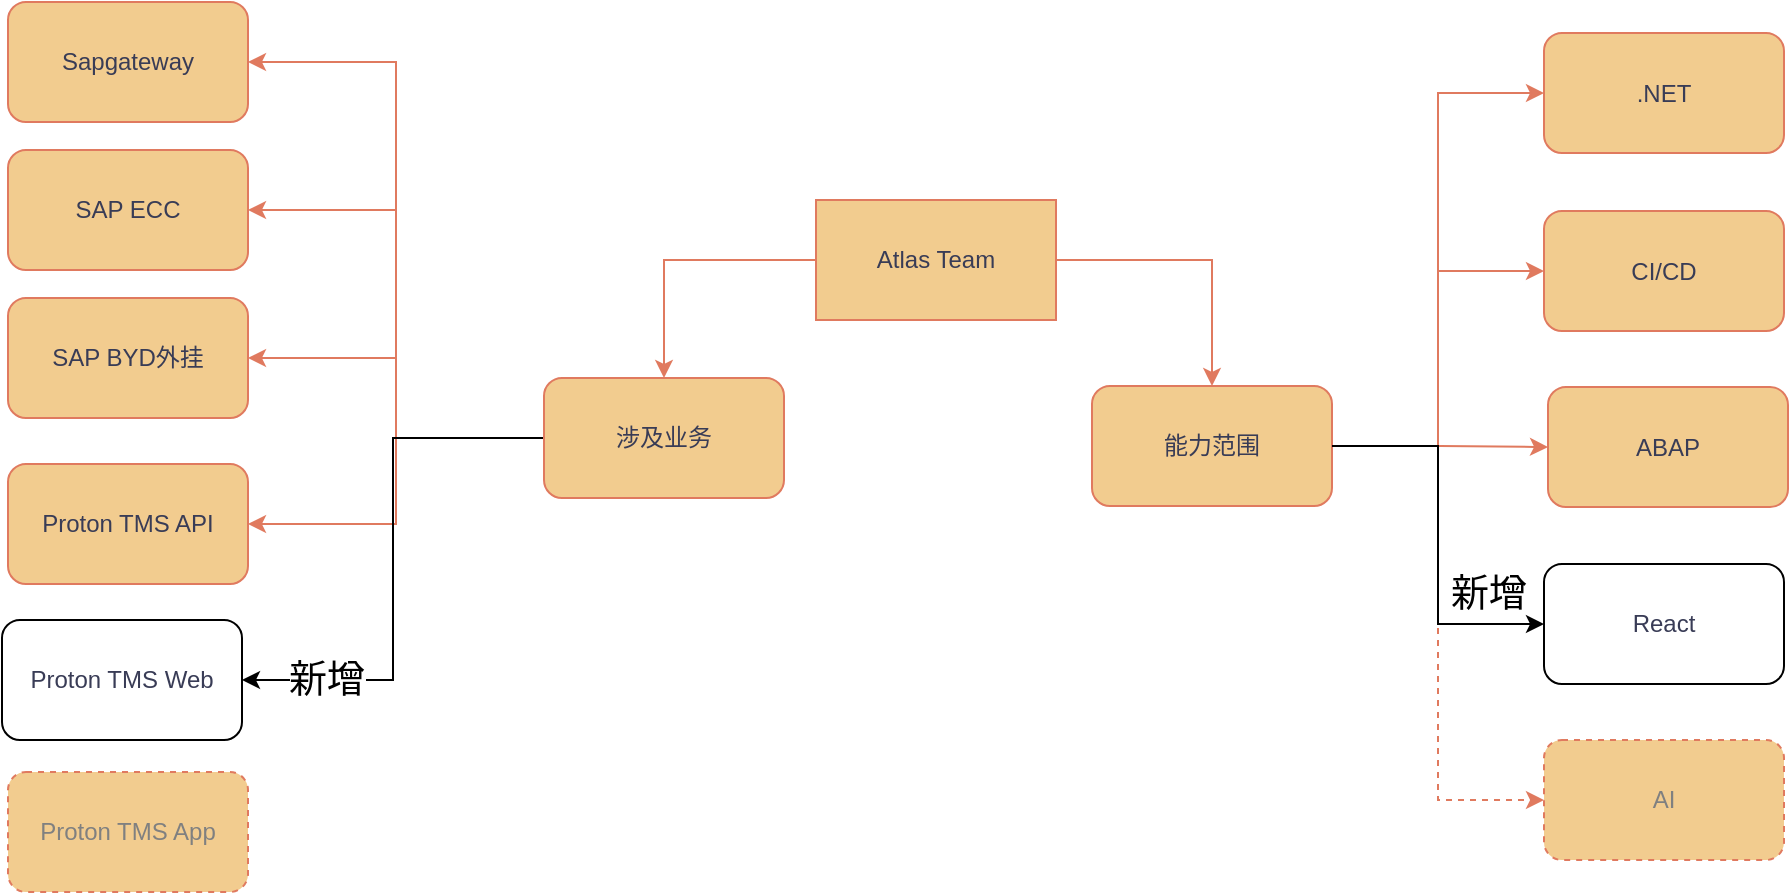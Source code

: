 <mxfile version="22.1.16" type="github">
  <diagram name="第 1 页" id="By7ZtAecfSqQDFca6SJz">
    <mxGraphModel dx="1786" dy="751" grid="0" gridSize="10" guides="1" tooltips="1" connect="1" arrows="1" fold="1" page="0" pageScale="1" pageWidth="827" pageHeight="1169" math="0" shadow="0">
      <root>
        <mxCell id="0" />
        <mxCell id="1" parent="0" />
        <mxCell id="plgey5qM3xX9TjAGoQRz-6" style="edgeStyle=orthogonalEdgeStyle;rounded=0;orthogonalLoop=1;jettySize=auto;html=1;entryX=0.5;entryY=0;entryDx=0;entryDy=0;labelBackgroundColor=none;strokeColor=#E07A5F;fontColor=default;" parent="1" source="plgey5qM3xX9TjAGoQRz-2" target="plgey5qM3xX9TjAGoQRz-3" edge="1">
          <mxGeometry relative="1" as="geometry" />
        </mxCell>
        <mxCell id="plgey5qM3xX9TjAGoQRz-7" style="edgeStyle=orthogonalEdgeStyle;rounded=0;orthogonalLoop=1;jettySize=auto;html=1;entryX=0.5;entryY=0;entryDx=0;entryDy=0;labelBackgroundColor=none;strokeColor=#E07A5F;fontColor=default;" parent="1" source="plgey5qM3xX9TjAGoQRz-2" target="plgey5qM3xX9TjAGoQRz-4" edge="1">
          <mxGeometry relative="1" as="geometry" />
        </mxCell>
        <mxCell id="plgey5qM3xX9TjAGoQRz-2" value="Atlas Team" style="rounded=0;whiteSpace=wrap;html=1;labelBackgroundColor=none;fillColor=#F2CC8F;strokeColor=#E07A5F;fontColor=#393C56;" parent="1" vertex="1">
          <mxGeometry x="267" y="333" width="120" height="60" as="geometry" />
        </mxCell>
        <mxCell id="plgey5qM3xX9TjAGoQRz-30" style="edgeStyle=orthogonalEdgeStyle;rounded=0;orthogonalLoop=1;jettySize=auto;html=1;entryX=0;entryY=0.5;entryDx=0;entryDy=0;labelBackgroundColor=none;strokeColor=#E07A5F;fontColor=default;" parent="1" source="plgey5qM3xX9TjAGoQRz-3" target="plgey5qM3xX9TjAGoQRz-20" edge="1">
          <mxGeometry relative="1" as="geometry" />
        </mxCell>
        <mxCell id="plgey5qM3xX9TjAGoQRz-31" style="edgeStyle=orthogonalEdgeStyle;rounded=0;orthogonalLoop=1;jettySize=auto;html=1;entryX=0;entryY=0.5;entryDx=0;entryDy=0;labelBackgroundColor=none;strokeColor=#E07A5F;fontColor=default;" parent="1" source="plgey5qM3xX9TjAGoQRz-3" target="plgey5qM3xX9TjAGoQRz-21" edge="1">
          <mxGeometry relative="1" as="geometry" />
        </mxCell>
        <mxCell id="plgey5qM3xX9TjAGoQRz-32" style="edgeStyle=orthogonalEdgeStyle;rounded=0;orthogonalLoop=1;jettySize=auto;html=1;entryX=0;entryY=0.5;entryDx=0;entryDy=0;labelBackgroundColor=none;strokeColor=#E07A5F;fontColor=default;" parent="1" source="plgey5qM3xX9TjAGoQRz-3" target="plgey5qM3xX9TjAGoQRz-22" edge="1">
          <mxGeometry relative="1" as="geometry" />
        </mxCell>
        <mxCell id="plgey5qM3xX9TjAGoQRz-34" style="edgeStyle=orthogonalEdgeStyle;rounded=0;orthogonalLoop=1;jettySize=auto;html=1;entryX=0;entryY=0.5;entryDx=0;entryDy=0;labelBackgroundColor=none;strokeColor=#E07A5F;fontColor=default;dashed=1;" parent="1" source="plgey5qM3xX9TjAGoQRz-3" target="plgey5qM3xX9TjAGoQRz-24" edge="1">
          <mxGeometry relative="1" as="geometry" />
        </mxCell>
        <mxCell id="plgey5qM3xX9TjAGoQRz-3" value="能力范围" style="rounded=1;whiteSpace=wrap;html=1;labelBackgroundColor=none;fillColor=#F2CC8F;strokeColor=#E07A5F;fontColor=#393C56;" parent="1" vertex="1">
          <mxGeometry x="405" y="426" width="120" height="60" as="geometry" />
        </mxCell>
        <mxCell id="plgey5qM3xX9TjAGoQRz-16" style="edgeStyle=orthogonalEdgeStyle;rounded=0;orthogonalLoop=1;jettySize=auto;html=1;entryX=1;entryY=0.5;entryDx=0;entryDy=0;labelBackgroundColor=none;strokeColor=#E07A5F;fontColor=default;" parent="1" source="plgey5qM3xX9TjAGoQRz-4" target="plgey5qM3xX9TjAGoQRz-12" edge="1">
          <mxGeometry relative="1" as="geometry" />
        </mxCell>
        <mxCell id="plgey5qM3xX9TjAGoQRz-17" style="edgeStyle=orthogonalEdgeStyle;rounded=0;orthogonalLoop=1;jettySize=auto;html=1;entryX=1;entryY=0.5;entryDx=0;entryDy=0;labelBackgroundColor=none;strokeColor=#E07A5F;fontColor=default;" parent="1" source="plgey5qM3xX9TjAGoQRz-4" target="plgey5qM3xX9TjAGoQRz-13" edge="1">
          <mxGeometry relative="1" as="geometry" />
        </mxCell>
        <mxCell id="plgey5qM3xX9TjAGoQRz-18" style="edgeStyle=orthogonalEdgeStyle;rounded=0;orthogonalLoop=1;jettySize=auto;html=1;entryX=1;entryY=0.5;entryDx=0;entryDy=0;labelBackgroundColor=none;strokeColor=#E07A5F;fontColor=default;" parent="1" source="plgey5qM3xX9TjAGoQRz-4" target="plgey5qM3xX9TjAGoQRz-14" edge="1">
          <mxGeometry relative="1" as="geometry" />
        </mxCell>
        <mxCell id="plgey5qM3xX9TjAGoQRz-19" style="edgeStyle=orthogonalEdgeStyle;rounded=0;orthogonalLoop=1;jettySize=auto;html=1;entryX=1;entryY=0.5;entryDx=0;entryDy=0;labelBackgroundColor=none;strokeColor=#E07A5F;fontColor=default;" parent="1" source="plgey5qM3xX9TjAGoQRz-4" target="plgey5qM3xX9TjAGoQRz-15" edge="1">
          <mxGeometry relative="1" as="geometry" />
        </mxCell>
        <mxCell id="plgey5qM3xX9TjAGoQRz-27" style="edgeStyle=orthogonalEdgeStyle;rounded=0;orthogonalLoop=1;jettySize=auto;html=1;entryX=1;entryY=0.5;entryDx=0;entryDy=0;labelBackgroundColor=none;strokeColor=#000000;fontColor=default;" parent="1" source="plgey5qM3xX9TjAGoQRz-4" target="q5bn3CfDz-DsyYvzjREC-1" edge="1">
          <mxGeometry relative="1" as="geometry">
            <mxPoint x="-17" y="572" as="targetPoint" />
          </mxGeometry>
        </mxCell>
        <mxCell id="q5bn3CfDz-DsyYvzjREC-2" value="&lt;font style=&quot;font-size: 19px;&quot;&gt;新增&lt;/font&gt;" style="edgeLabel;html=1;align=center;verticalAlign=middle;resizable=0;points=[];" vertex="1" connectable="0" parent="plgey5qM3xX9TjAGoQRz-27">
          <mxGeometry x="0.529" y="2" relative="1" as="geometry">
            <mxPoint x="-22" y="-2" as="offset" />
          </mxGeometry>
        </mxCell>
        <mxCell id="plgey5qM3xX9TjAGoQRz-4" value="涉及业务" style="rounded=1;whiteSpace=wrap;html=1;labelBackgroundColor=none;fillColor=#F2CC8F;strokeColor=#E07A5F;fontColor=#393C56;" parent="1" vertex="1">
          <mxGeometry x="131" y="422" width="120" height="60" as="geometry" />
        </mxCell>
        <mxCell id="plgey5qM3xX9TjAGoQRz-12" value="Proton TMS API" style="rounded=1;whiteSpace=wrap;html=1;labelBackgroundColor=none;fillColor=#F2CC8F;strokeColor=#E07A5F;fontColor=#393C56;" parent="1" vertex="1">
          <mxGeometry x="-137" y="465" width="120" height="60" as="geometry" />
        </mxCell>
        <mxCell id="plgey5qM3xX9TjAGoQRz-13" value="Sapgateway" style="rounded=1;whiteSpace=wrap;html=1;labelBackgroundColor=none;fillColor=#F2CC8F;strokeColor=#E07A5F;fontColor=#393C56;" parent="1" vertex="1">
          <mxGeometry x="-137" y="234" width="120" height="60" as="geometry" />
        </mxCell>
        <mxCell id="plgey5qM3xX9TjAGoQRz-14" value="SAP ECC" style="rounded=1;whiteSpace=wrap;html=1;labelBackgroundColor=none;fillColor=#F2CC8F;strokeColor=#E07A5F;fontColor=#393C56;" parent="1" vertex="1">
          <mxGeometry x="-137" y="308" width="120" height="60" as="geometry" />
        </mxCell>
        <mxCell id="plgey5qM3xX9TjAGoQRz-15" value="SAP BYD外挂" style="rounded=1;whiteSpace=wrap;html=1;labelBackgroundColor=none;fillColor=#F2CC8F;strokeColor=#E07A5F;fontColor=#393C56;" parent="1" vertex="1">
          <mxGeometry x="-137" y="382" width="120" height="60" as="geometry" />
        </mxCell>
        <mxCell id="plgey5qM3xX9TjAGoQRz-20" value=".NET" style="rounded=1;whiteSpace=wrap;html=1;labelBackgroundColor=none;fillColor=#F2CC8F;strokeColor=#E07A5F;fontColor=#393C56;" parent="1" vertex="1">
          <mxGeometry x="631" y="249.5" width="120" height="60" as="geometry" />
        </mxCell>
        <mxCell id="plgey5qM3xX9TjAGoQRz-21" value="CI/CD" style="rounded=1;whiteSpace=wrap;html=1;labelBackgroundColor=none;fillColor=#F2CC8F;strokeColor=#E07A5F;fontColor=#393C56;" parent="1" vertex="1">
          <mxGeometry x="631" y="338.5" width="120" height="60" as="geometry" />
        </mxCell>
        <mxCell id="plgey5qM3xX9TjAGoQRz-22" value="ABAP" style="rounded=1;whiteSpace=wrap;html=1;labelBackgroundColor=none;fillColor=#F2CC8F;strokeColor=#E07A5F;fontColor=#393C56;" parent="1" vertex="1">
          <mxGeometry x="633" y="426.5" width="120" height="60" as="geometry" />
        </mxCell>
        <mxCell id="plgey5qM3xX9TjAGoQRz-23" value="React" style="rounded=1;whiteSpace=wrap;html=1;labelBackgroundColor=none;fillColor=none;strokeColor=#000000;fontColor=#393C56;" parent="1" vertex="1">
          <mxGeometry x="631" y="515" width="120" height="60" as="geometry" />
        </mxCell>
        <mxCell id="plgey5qM3xX9TjAGoQRz-24" value="&lt;font color=&quot;#808080&quot;&gt;AI&lt;/font&gt;" style="rounded=1;whiteSpace=wrap;html=1;dashed=1;labelBackgroundColor=none;fillColor=#F2CC8F;strokeColor=#E07A5F;fontColor=#393C56;" parent="1" vertex="1">
          <mxGeometry x="631" y="603" width="120" height="60" as="geometry" />
        </mxCell>
        <mxCell id="plgey5qM3xX9TjAGoQRz-25" value="&lt;font color=&quot;#808080&quot;&gt;Proton TMS App&lt;/font&gt;" style="rounded=1;whiteSpace=wrap;html=1;dashed=1;labelBackgroundColor=none;fillColor=#F2CC8F;strokeColor=#E07A5F;fontColor=#393C56;" parent="1" vertex="1">
          <mxGeometry x="-137" y="619" width="120" height="60" as="geometry" />
        </mxCell>
        <mxCell id="q5bn3CfDz-DsyYvzjREC-1" value="Proton TMS Web" style="rounded=1;whiteSpace=wrap;html=1;labelBackgroundColor=none;fillColor=none;strokeColor=#000000;fontColor=#393C56;" vertex="1" parent="1">
          <mxGeometry x="-140" y="543" width="120" height="60" as="geometry" />
        </mxCell>
        <mxCell id="q5bn3CfDz-DsyYvzjREC-3" value="&lt;font style=&quot;font-size: 19px;&quot;&gt;新增&lt;/font&gt;" style="edgeLabel;html=1;align=center;verticalAlign=middle;resizable=0;points=[];" vertex="1" connectable="0" parent="1">
          <mxGeometry x="605" y="541" as="geometry">
            <mxPoint x="-2" y="-11" as="offset" />
          </mxGeometry>
        </mxCell>
        <mxCell id="q5bn3CfDz-DsyYvzjREC-4" style="edgeStyle=orthogonalEdgeStyle;rounded=0;orthogonalLoop=1;jettySize=auto;html=1;entryX=0;entryY=0.5;entryDx=0;entryDy=0;" edge="1" parent="1" source="plgey5qM3xX9TjAGoQRz-3" target="plgey5qM3xX9TjAGoQRz-23">
          <mxGeometry relative="1" as="geometry" />
        </mxCell>
      </root>
    </mxGraphModel>
  </diagram>
</mxfile>
